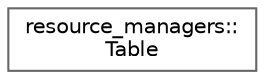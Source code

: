digraph "Graphical Class Hierarchy"
{
 // LATEX_PDF_SIZE
  bgcolor="transparent";
  edge [fontname=Helvetica,fontsize=10,labelfontname=Helvetica,labelfontsize=10];
  node [fontname=Helvetica,fontsize=10,shape=box,height=0.2,width=0.4];
  rankdir="LR";
  Node0 [id="Node000000",label="resource_managers::\lTable",height=0.2,width=0.4,color="grey40", fillcolor="white", style="filled",URL="$structresource__managers_1_1Table.html",tooltip=" "];
}
